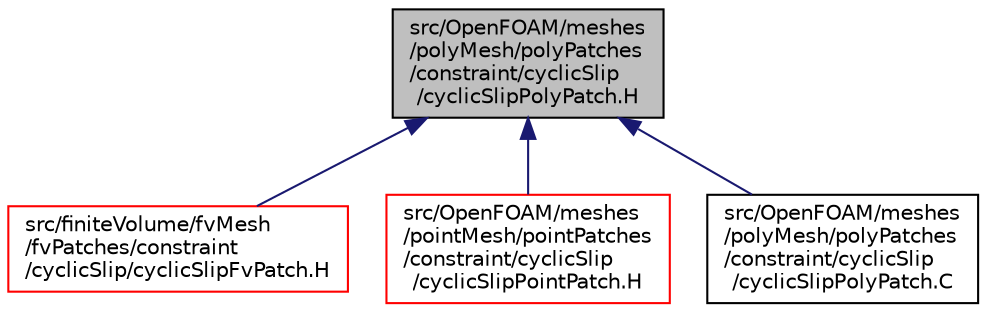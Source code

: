 digraph "src/OpenFOAM/meshes/polyMesh/polyPatches/constraint/cyclicSlip/cyclicSlipPolyPatch.H"
{
  bgcolor="transparent";
  edge [fontname="Helvetica",fontsize="10",labelfontname="Helvetica",labelfontsize="10"];
  node [fontname="Helvetica",fontsize="10",shape=record];
  Node1 [label="src/OpenFOAM/meshes\l/polyMesh/polyPatches\l/constraint/cyclicSlip\l/cyclicSlipPolyPatch.H",height=0.2,width=0.4,color="black", fillcolor="grey75", style="filled", fontcolor="black"];
  Node1 -> Node2 [dir="back",color="midnightblue",fontsize="10",style="solid",fontname="Helvetica"];
  Node2 [label="src/finiteVolume/fvMesh\l/fvPatches/constraint\l/cyclicSlip/cyclicSlipFvPatch.H",height=0.2,width=0.4,color="red",URL="$a06058.html"];
  Node1 -> Node3 [dir="back",color="midnightblue",fontsize="10",style="solid",fontname="Helvetica"];
  Node3 [label="src/OpenFOAM/meshes\l/pointMesh/pointPatches\l/constraint/cyclicSlip\l/cyclicSlipPointPatch.H",height=0.2,width=0.4,color="red",URL="$a08740.html"];
  Node1 -> Node4 [dir="back",color="midnightblue",fontsize="10",style="solid",fontname="Helvetica"];
  Node4 [label="src/OpenFOAM/meshes\l/polyMesh/polyPatches\l/constraint/cyclicSlip\l/cyclicSlipPolyPatch.C",height=0.2,width=0.4,color="black",URL="$a08822.html"];
}
